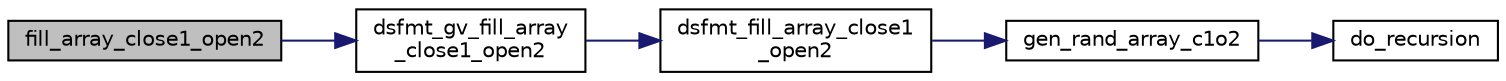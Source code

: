 digraph "fill_array_close1_open2"
{
 // INTERACTIVE_SVG=YES
  edge [fontname="Helvetica",fontsize="10",labelfontname="Helvetica",labelfontsize="10"];
  node [fontname="Helvetica",fontsize="10",shape=record];
  rankdir="LR";
  Node1 [label="fill_array_close1_open2",height=0.2,width=0.4,color="black", fillcolor="grey75", style="filled", fontcolor="black"];
  Node1 -> Node2 [color="midnightblue",fontsize="10",style="solid",fontname="Helvetica"];
  Node2 [label="dsfmt_gv_fill_array\l_close1_open2",height=0.2,width=0.4,color="black", fillcolor="white", style="filled",URL="$d_s_f_m_t_8h.html#a6dc013d6bb958f355ca211707498a6aa"];
  Node2 -> Node3 [color="midnightblue",fontsize="10",style="solid",fontname="Helvetica"];
  Node3 [label="dsfmt_fill_array_close1\l_open2",height=0.2,width=0.4,color="black", fillcolor="white", style="filled",URL="$d_s_f_m_t_8h.html#abeef257039f3b95b7475bbecdb521b89"];
  Node3 -> Node4 [color="midnightblue",fontsize="10",style="solid",fontname="Helvetica"];
  Node4 [label="gen_rand_array_c1o2",height=0.2,width=0.4,color="black", fillcolor="white", style="filled",URL="$d_s_f_m_t_8c.html#aa56a7244d54e2e8bb162a91ebe098e65"];
  Node4 -> Node5 [color="midnightblue",fontsize="10",style="solid",fontname="Helvetica"];
  Node5 [label="do_recursion",height=0.2,width=0.4,color="black", fillcolor="white", style="filled",URL="$d_s_f_m_t_8c.html#a43e33e2235015c9c072bad7dfe1a282c"];
}
